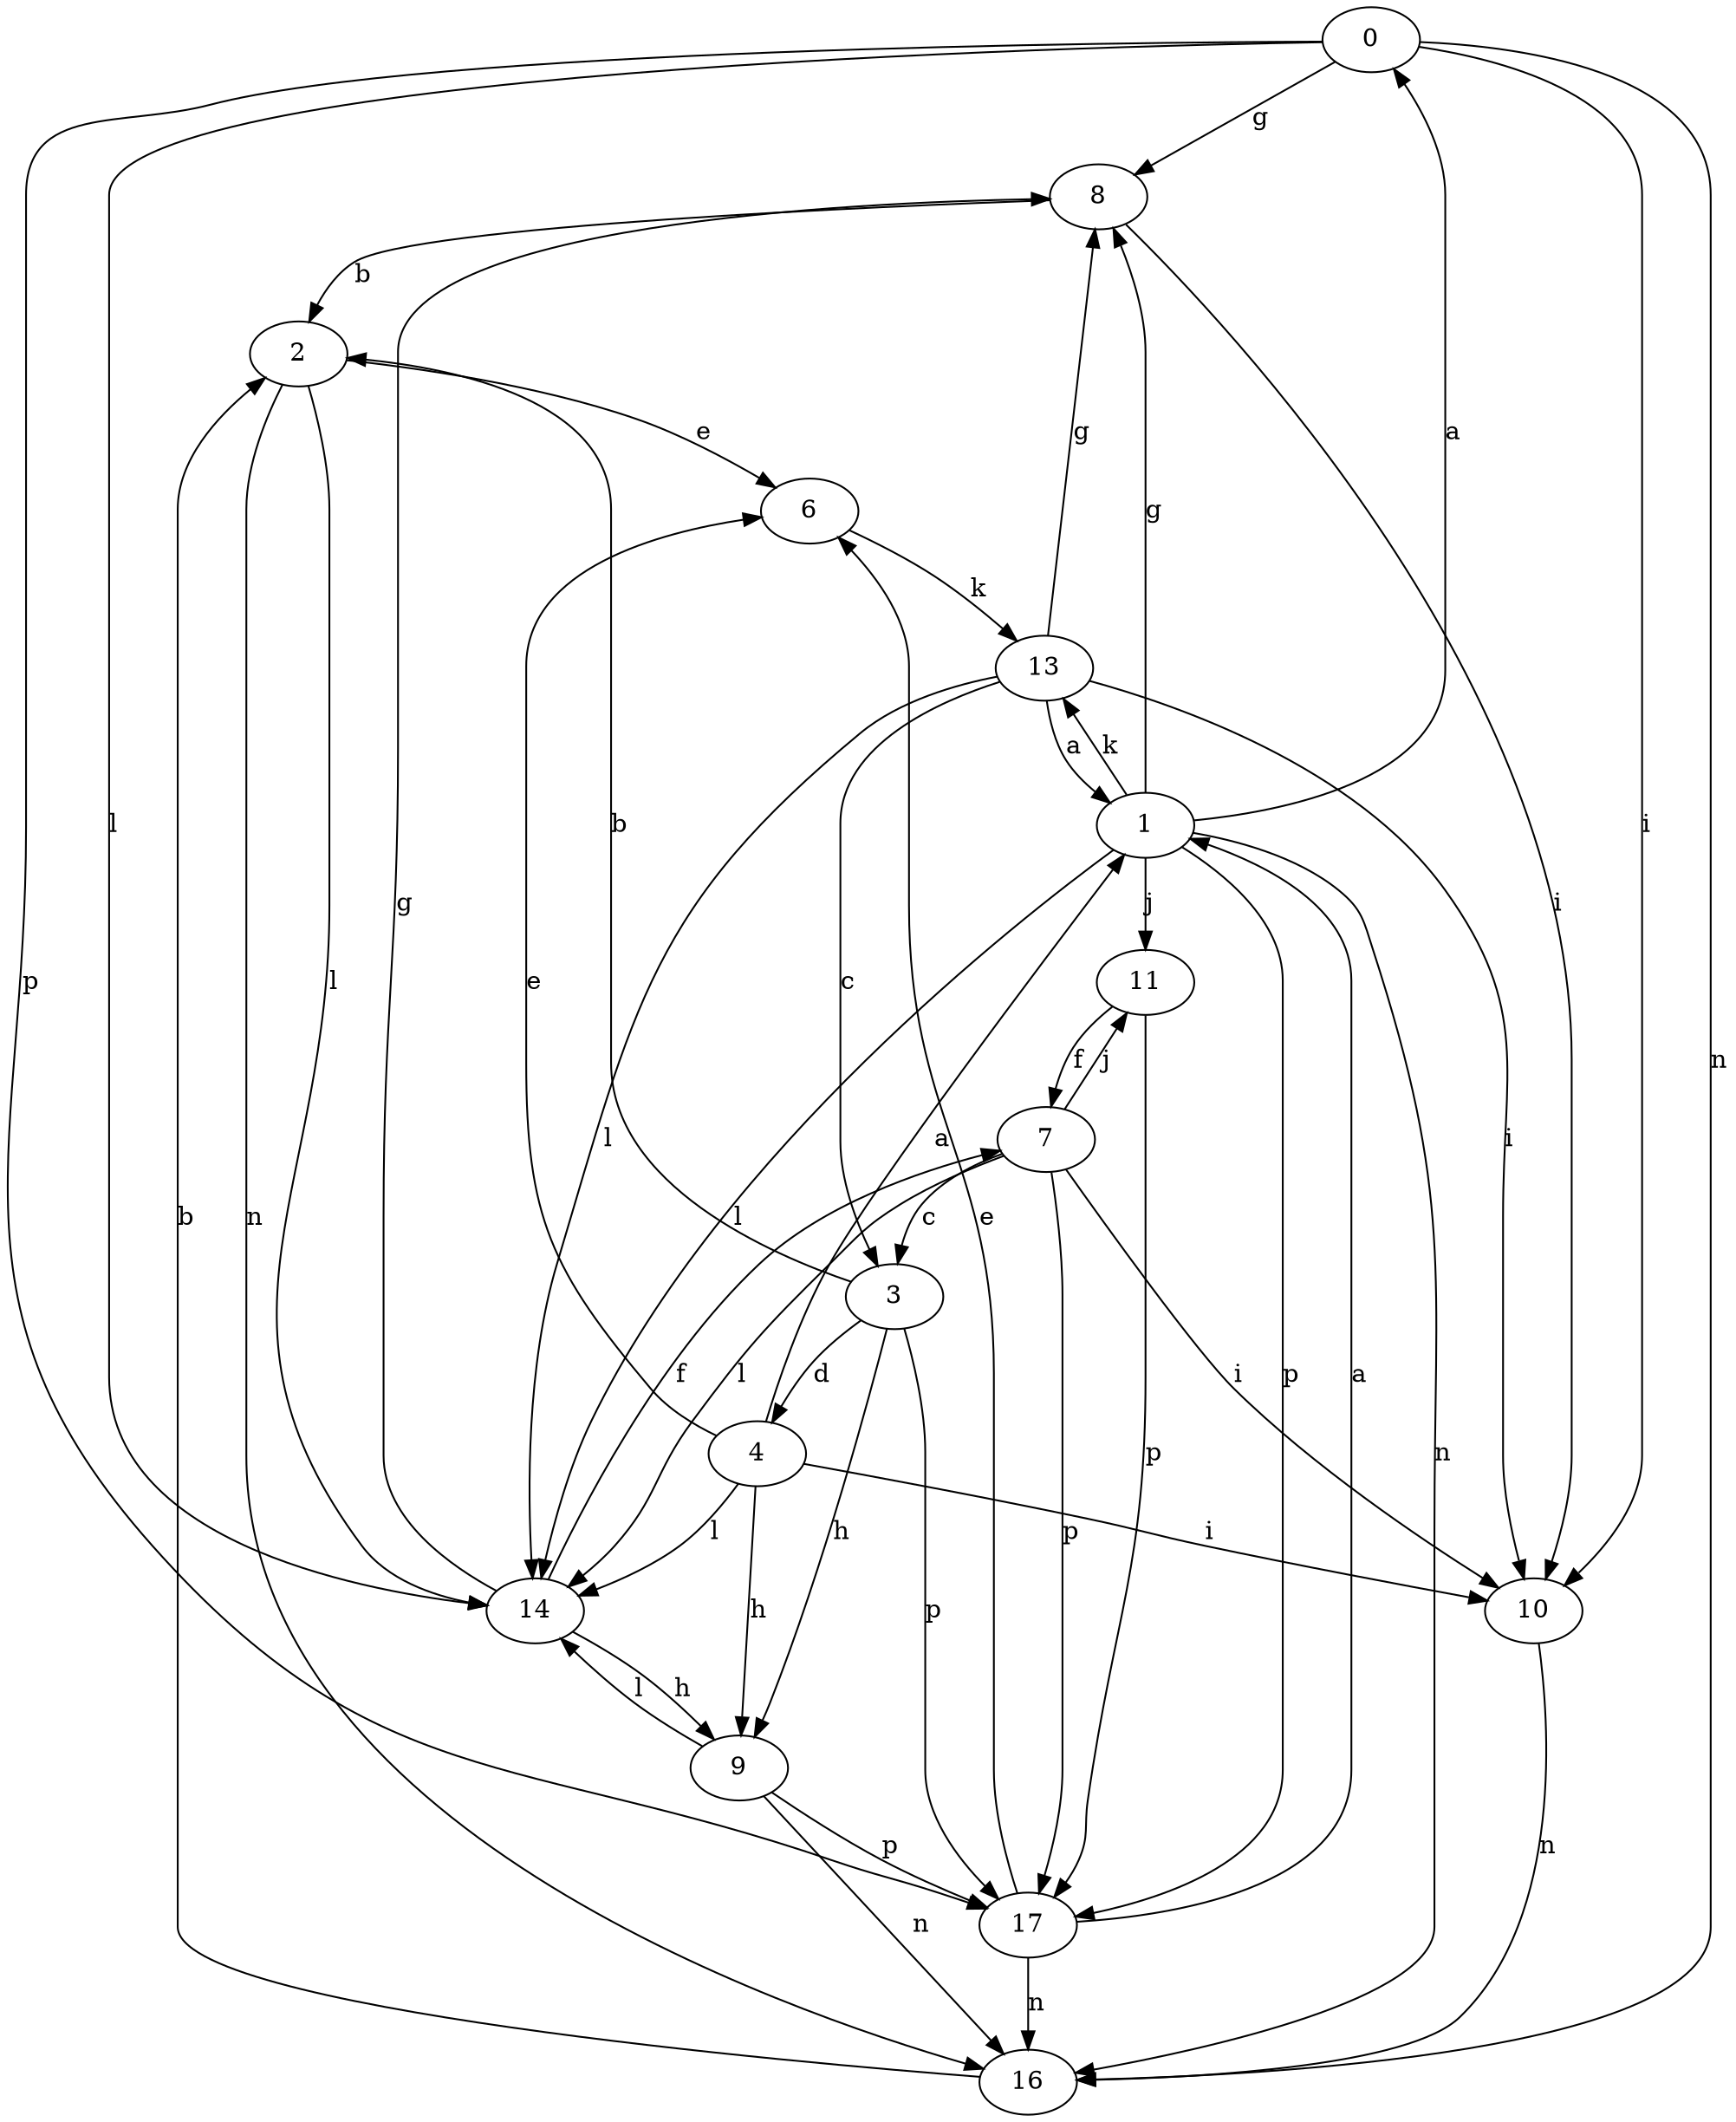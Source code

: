 strict digraph  {
0;
1;
2;
3;
4;
6;
7;
8;
9;
10;
11;
13;
14;
16;
17;
0 -> 8  [label=g];
0 -> 10  [label=i];
0 -> 14  [label=l];
0 -> 16  [label=n];
0 -> 17  [label=p];
1 -> 0  [label=a];
1 -> 8  [label=g];
1 -> 11  [label=j];
1 -> 13  [label=k];
1 -> 14  [label=l];
1 -> 16  [label=n];
1 -> 17  [label=p];
2 -> 6  [label=e];
2 -> 14  [label=l];
2 -> 16  [label=n];
3 -> 2  [label=b];
3 -> 4  [label=d];
3 -> 9  [label=h];
3 -> 17  [label=p];
4 -> 1  [label=a];
4 -> 6  [label=e];
4 -> 9  [label=h];
4 -> 10  [label=i];
4 -> 14  [label=l];
6 -> 13  [label=k];
7 -> 3  [label=c];
7 -> 10  [label=i];
7 -> 11  [label=j];
7 -> 14  [label=l];
7 -> 17  [label=p];
8 -> 2  [label=b];
8 -> 10  [label=i];
9 -> 14  [label=l];
9 -> 16  [label=n];
9 -> 17  [label=p];
10 -> 16  [label=n];
11 -> 7  [label=f];
11 -> 17  [label=p];
13 -> 1  [label=a];
13 -> 3  [label=c];
13 -> 8  [label=g];
13 -> 10  [label=i];
13 -> 14  [label=l];
14 -> 7  [label=f];
14 -> 8  [label=g];
14 -> 9  [label=h];
16 -> 2  [label=b];
17 -> 1  [label=a];
17 -> 6  [label=e];
17 -> 16  [label=n];
}
